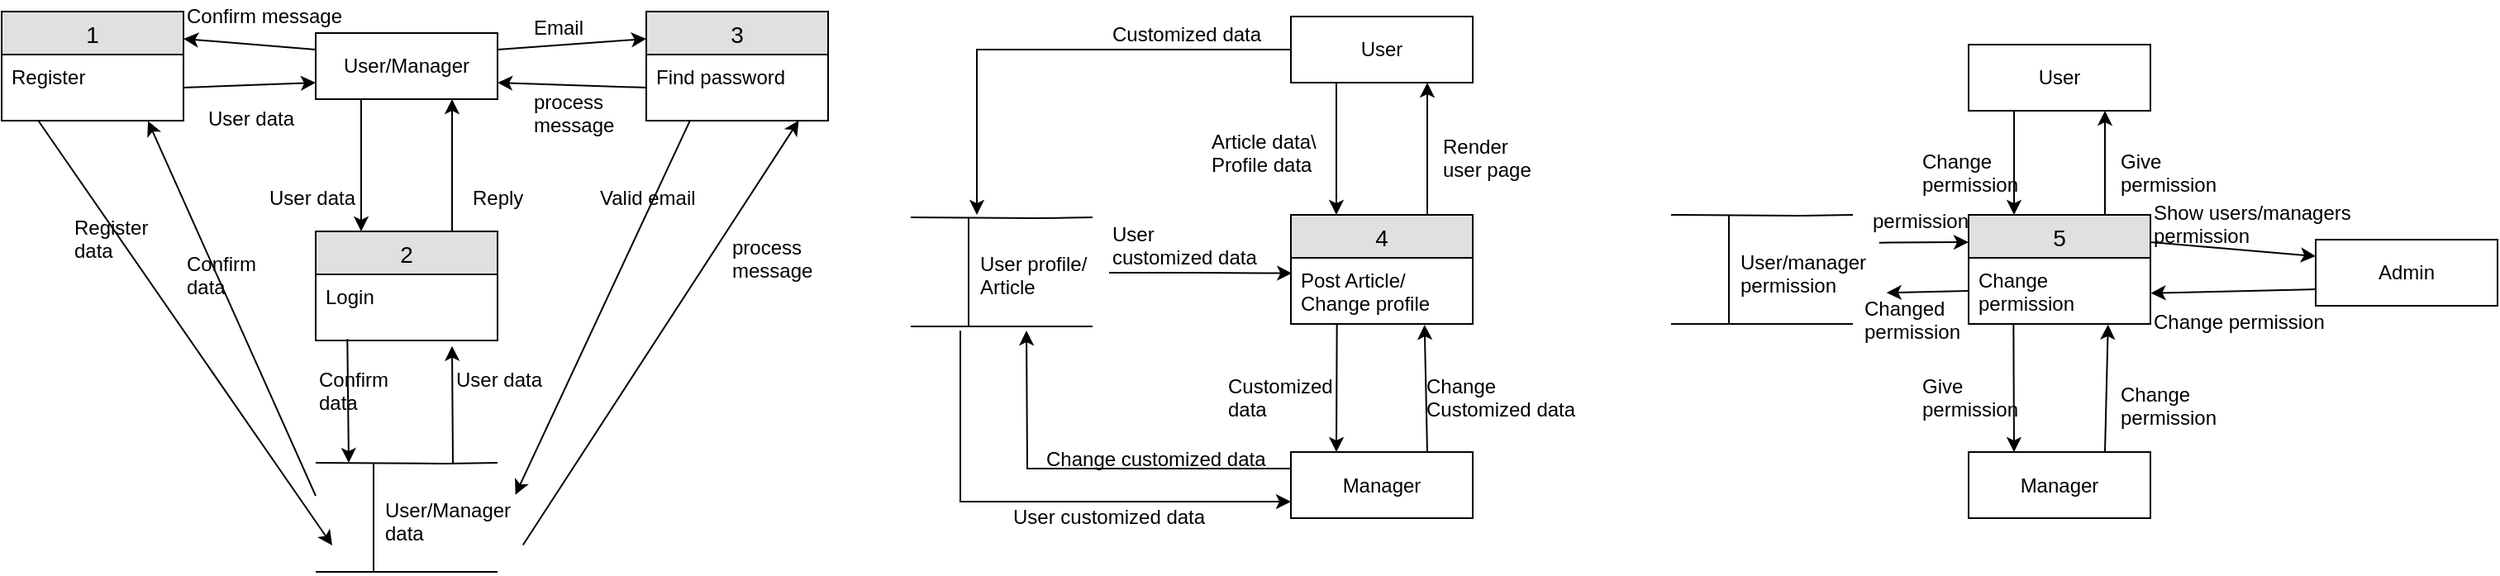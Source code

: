 <mxfile version="12.1.7" type="github" pages="1"><diagram id="gB_fvh7W5Zpc_XYwcp5P" name="Page-1"><mxGraphModel dx="2000" dy="650" grid="1" gridSize="10" guides="1" tooltips="1" connect="1" arrows="1" fold="1" page="1" pageScale="1" pageWidth="827" pageHeight="1169" math="0" shadow="0"><root><mxCell id="0"/><mxCell id="1" parent="0"/><mxCell id="RGApxaB_LFumfMK5pXOs-96" style="edgeStyle=orthogonalEdgeStyle;rounded=0;orthogonalLoop=1;jettySize=auto;html=1;entryX=0;entryY=0.75;entryDx=0;entryDy=0;" edge="1" parent="1" target="RGApxaB_LFumfMK5pXOs-62"><mxGeometry relative="1" as="geometry"><mxPoint x="80" y="350" as="sourcePoint"/><Array as="points"><mxPoint x="80" y="453"/></Array></mxGeometry></mxCell><mxCell id="RGApxaB_LFumfMK5pXOs-16" style="edgeStyle=orthogonalEdgeStyle;rounded=0;orthogonalLoop=1;jettySize=auto;html=1;exitX=0.25;exitY=1;exitDx=0;exitDy=0;entryX=0.25;entryY=0;entryDx=0;entryDy=0;" edge="1" parent="1" source="RGApxaB_LFumfMK5pXOs-2" target="RGApxaB_LFumfMK5pXOs-9"><mxGeometry relative="1" as="geometry"/></mxCell><mxCell id="RGApxaB_LFumfMK5pXOs-2" value="User/Manager" style="rounded=0;whiteSpace=wrap;html=1;" vertex="1" parent="1"><mxGeometry x="-310" y="170" width="110" height="40" as="geometry"/></mxCell><mxCell id="RGApxaB_LFumfMK5pXOs-3" value="3" style="swimlane;fontStyle=0;childLayout=stackLayout;horizontal=1;startSize=26;fillColor=#e0e0e0;horizontalStack=0;resizeParent=1;resizeParentMax=0;resizeLast=0;collapsible=1;marginBottom=0;swimlaneFillColor=#ffffff;align=center;fontSize=14;" vertex="1" parent="1"><mxGeometry x="-110" y="157" width="110" height="66" as="geometry"/></mxCell><mxCell id="RGApxaB_LFumfMK5pXOs-4" value="Find password" style="text;strokeColor=none;fillColor=none;spacingLeft=4;spacingRight=4;overflow=hidden;rotatable=0;points=[[0,0.5],[1,0.5]];portConstraint=eastwest;fontSize=12;" vertex="1" parent="RGApxaB_LFumfMK5pXOs-3"><mxGeometry y="26" width="110" height="40" as="geometry"/></mxCell><mxCell id="RGApxaB_LFumfMK5pXOs-18" style="edgeStyle=orthogonalEdgeStyle;rounded=0;orthogonalLoop=1;jettySize=auto;html=1;exitX=0.75;exitY=0;exitDx=0;exitDy=0;entryX=0.75;entryY=1;entryDx=0;entryDy=0;" edge="1" parent="1" source="RGApxaB_LFumfMK5pXOs-9" target="RGApxaB_LFumfMK5pXOs-2"><mxGeometry relative="1" as="geometry"/></mxCell><mxCell id="RGApxaB_LFumfMK5pXOs-9" value="2" style="swimlane;fontStyle=0;childLayout=stackLayout;horizontal=1;startSize=26;fillColor=#e0e0e0;horizontalStack=0;resizeParent=1;resizeParentMax=0;resizeLast=0;collapsible=1;marginBottom=0;swimlaneFillColor=#ffffff;align=center;fontSize=14;" vertex="1" parent="1"><mxGeometry x="-310" y="290" width="110" height="66" as="geometry"/></mxCell><mxCell id="RGApxaB_LFumfMK5pXOs-10" value="Login" style="text;strokeColor=none;fillColor=none;spacingLeft=4;spacingRight=4;overflow=hidden;rotatable=0;points=[[0,0.5],[1,0.5]];portConstraint=eastwest;fontSize=12;" vertex="1" parent="RGApxaB_LFumfMK5pXOs-9"><mxGeometry y="26" width="110" height="40" as="geometry"/></mxCell><mxCell id="RGApxaB_LFumfMK5pXOs-11" value="" style="endArrow=none;html=1;" edge="1" parent="1"><mxGeometry width="50" height="50" relative="1" as="geometry"><mxPoint x="-310" y="430" as="sourcePoint"/><mxPoint x="-200" y="430" as="targetPoint"/><Array as="points"><mxPoint x="-225" y="430.5"/></Array></mxGeometry></mxCell><mxCell id="RGApxaB_LFumfMK5pXOs-12" value="" style="endArrow=none;html=1;" edge="1" parent="1"><mxGeometry width="50" height="50" relative="1" as="geometry"><mxPoint x="-310" y="496" as="sourcePoint"/><mxPoint x="-200" y="496" as="targetPoint"/></mxGeometry></mxCell><mxCell id="RGApxaB_LFumfMK5pXOs-13" value="" style="endArrow=none;html=1;" edge="1" parent="1"><mxGeometry width="50" height="50" relative="1" as="geometry"><mxPoint x="-275" y="495.5" as="sourcePoint"/><mxPoint x="-275" y="430.5" as="targetPoint"/></mxGeometry></mxCell><mxCell id="RGApxaB_LFumfMK5pXOs-15" value="User/Manager&lt;br&gt;data" style="text;html=1;resizable=0;points=[];autosize=1;align=left;verticalAlign=top;spacingTop=-4;" vertex="1" parent="1"><mxGeometry x="-270" y="448.5" width="90" height="30" as="geometry"/></mxCell><mxCell id="RGApxaB_LFumfMK5pXOs-28" value="1" style="swimlane;fontStyle=0;childLayout=stackLayout;horizontal=1;startSize=26;fillColor=#e0e0e0;horizontalStack=0;resizeParent=1;resizeParentMax=0;resizeLast=0;collapsible=1;marginBottom=0;swimlaneFillColor=#ffffff;align=center;fontSize=14;" vertex="1" parent="1"><mxGeometry x="-500" y="157" width="110" height="66" as="geometry"/></mxCell><mxCell id="RGApxaB_LFumfMK5pXOs-29" value="Register" style="text;strokeColor=none;fillColor=none;spacingLeft=4;spacingRight=4;overflow=hidden;rotatable=0;points=[[0,0.5],[1,0.5]];portConstraint=eastwest;fontSize=12;" vertex="1" parent="RGApxaB_LFumfMK5pXOs-28"><mxGeometry y="26" width="110" height="40" as="geometry"/></mxCell><mxCell id="RGApxaB_LFumfMK5pXOs-30" value="" style="endArrow=classic;html=1;exitX=0;exitY=0.25;exitDx=0;exitDy=0;entryX=1;entryY=0.25;entryDx=0;entryDy=0;" edge="1" parent="1" source="RGApxaB_LFumfMK5pXOs-2" target="RGApxaB_LFumfMK5pXOs-28"><mxGeometry width="50" height="50" relative="1" as="geometry"><mxPoint x="-500" y="570" as="sourcePoint"/><mxPoint x="-450" y="520" as="targetPoint"/></mxGeometry></mxCell><mxCell id="RGApxaB_LFumfMK5pXOs-31" value="" style="endArrow=classic;html=1;entryX=0;entryY=0.75;entryDx=0;entryDy=0;exitX=1;exitY=0.5;exitDx=0;exitDy=0;" edge="1" parent="1" source="RGApxaB_LFumfMK5pXOs-29" target="RGApxaB_LFumfMK5pXOs-2"><mxGeometry width="50" height="50" relative="1" as="geometry"><mxPoint x="-500" y="570" as="sourcePoint"/><mxPoint x="-450" y="520" as="targetPoint"/></mxGeometry></mxCell><mxCell id="RGApxaB_LFumfMK5pXOs-32" value="Confirm message" style="text;html=1;resizable=0;points=[];autosize=1;align=left;verticalAlign=top;spacingTop=-4;" vertex="1" parent="1"><mxGeometry x="-390" y="150" width="110" height="20" as="geometry"/></mxCell><mxCell id="RGApxaB_LFumfMK5pXOs-33" value="User data" style="text;html=1;resizable=0;points=[];autosize=1;align=left;verticalAlign=top;spacingTop=-4;" vertex="1" parent="1"><mxGeometry x="-377" y="212" width="70" height="20" as="geometry"/></mxCell><mxCell id="RGApxaB_LFumfMK5pXOs-34" value="" style="endArrow=classic;html=1;entryX=0;entryY=0.25;entryDx=0;entryDy=0;exitX=1;exitY=0.25;exitDx=0;exitDy=0;" edge="1" parent="1" source="RGApxaB_LFumfMK5pXOs-2" target="RGApxaB_LFumfMK5pXOs-3"><mxGeometry width="50" height="50" relative="1" as="geometry"><mxPoint x="-500" y="570" as="sourcePoint"/><mxPoint x="-450" y="520" as="targetPoint"/></mxGeometry></mxCell><mxCell id="RGApxaB_LFumfMK5pXOs-35" value="Email" style="text;html=1;resizable=0;points=[];autosize=1;align=left;verticalAlign=top;spacingTop=-4;" vertex="1" parent="1"><mxGeometry x="-180" y="157" width="50" height="20" as="geometry"/></mxCell><mxCell id="RGApxaB_LFumfMK5pXOs-36" value="" style="endArrow=classic;html=1;entryX=1;entryY=0.75;entryDx=0;entryDy=0;exitX=0;exitY=0.5;exitDx=0;exitDy=0;" edge="1" parent="1" source="RGApxaB_LFumfMK5pXOs-4" target="RGApxaB_LFumfMK5pXOs-2"><mxGeometry width="50" height="50" relative="1" as="geometry"><mxPoint x="-140" y="315" as="sourcePoint"/><mxPoint x="-90" y="265" as="targetPoint"/></mxGeometry></mxCell><mxCell id="RGApxaB_LFumfMK5pXOs-37" value="process&lt;br&gt;message" style="text;html=1;resizable=0;points=[];autosize=1;align=left;verticalAlign=top;spacingTop=-4;" vertex="1" parent="1"><mxGeometry x="-180" y="202" width="60" height="30" as="geometry"/></mxCell><mxCell id="RGApxaB_LFumfMK5pXOs-38" value="User data" style="text;html=1;resizable=0;points=[];autosize=1;align=left;verticalAlign=top;spacingTop=-4;" vertex="1" parent="1"><mxGeometry x="-340" y="260" width="70" height="20" as="geometry"/></mxCell><mxCell id="RGApxaB_LFumfMK5pXOs-39" value="Reply" style="text;html=1;resizable=0;points=[];autosize=1;align=left;verticalAlign=top;spacingTop=-4;" vertex="1" parent="1"><mxGeometry x="-217" y="260" width="50" height="20" as="geometry"/></mxCell><mxCell id="RGApxaB_LFumfMK5pXOs-40" value="" style="endArrow=classic;html=1;exitX=0.174;exitY=0.979;exitDx=0;exitDy=0;exitPerimeter=0;" edge="1" parent="1" source="RGApxaB_LFumfMK5pXOs-10"><mxGeometry width="50" height="50" relative="1" as="geometry"><mxPoint x="-500" y="570" as="sourcePoint"/><mxPoint x="-290" y="430" as="targetPoint"/></mxGeometry></mxCell><mxCell id="RGApxaB_LFumfMK5pXOs-41" value="Confirm&lt;br&gt;data" style="text;html=1;resizable=0;points=[];autosize=1;align=left;verticalAlign=top;spacingTop=-4;" vertex="1" parent="1"><mxGeometry x="-310" y="370" width="60" height="30" as="geometry"/></mxCell><mxCell id="RGApxaB_LFumfMK5pXOs-42" value="" style="endArrow=classic;html=1;entryX=0.75;entryY=1.083;entryDx=0;entryDy=0;entryPerimeter=0;" edge="1" parent="1" target="RGApxaB_LFumfMK5pXOs-10"><mxGeometry width="50" height="50" relative="1" as="geometry"><mxPoint x="-227" y="430" as="sourcePoint"/><mxPoint x="-450" y="520" as="targetPoint"/></mxGeometry></mxCell><mxCell id="RGApxaB_LFumfMK5pXOs-43" value="User data" style="text;html=1;resizable=0;points=[];autosize=1;align=left;verticalAlign=top;spacingTop=-4;" vertex="1" parent="1"><mxGeometry x="-227" y="370" width="70" height="20" as="geometry"/></mxCell><mxCell id="RGApxaB_LFumfMK5pXOs-44" value="" style="endArrow=classic;html=1;entryX=0.898;entryY=0.028;entryDx=0;entryDy=0;entryPerimeter=0;exitX=0.24;exitY=1.002;exitDx=0;exitDy=0;exitPerimeter=0;" edge="1" parent="1" source="RGApxaB_LFumfMK5pXOs-4" target="RGApxaB_LFumfMK5pXOs-15"><mxGeometry width="50" height="50" relative="1" as="geometry"><mxPoint x="-75" y="227" as="sourcePoint"/><mxPoint x="-200" y="440" as="targetPoint"/></mxGeometry></mxCell><mxCell id="RGApxaB_LFumfMK5pXOs-45" value="Valid email" style="text;html=1;resizable=0;points=[];autosize=1;align=left;verticalAlign=top;spacingTop=-4;" vertex="1" parent="1"><mxGeometry x="-140" y="260" width="70" height="20" as="geometry"/></mxCell><mxCell id="RGApxaB_LFumfMK5pXOs-48" value="" style="endArrow=classic;html=1;entryX=0.839;entryY=0.996;entryDx=0;entryDy=0;entryPerimeter=0;exitX=0.949;exitY=1.043;exitDx=0;exitDy=0;exitPerimeter=0;" edge="1" parent="1" source="RGApxaB_LFumfMK5pXOs-15" target="RGApxaB_LFumfMK5pXOs-4"><mxGeometry width="50" height="50" relative="1" as="geometry"><mxPoint x="-500" y="570" as="sourcePoint"/><mxPoint x="-450" y="520" as="targetPoint"/></mxGeometry></mxCell><mxCell id="RGApxaB_LFumfMK5pXOs-49" value="&lt;span style=&quot;text-align: center ; white-space: normal&quot;&gt;process&lt;/span&gt;&lt;br style=&quot;box-sizing: content-box ; text-align: center ; white-space: normal&quot;&gt;&lt;span style=&quot;text-align: center ; white-space: normal&quot;&gt;message&lt;/span&gt;" style="text;html=1;resizable=0;points=[];autosize=1;align=left;verticalAlign=top;spacingTop=-4;" vertex="1" parent="1"><mxGeometry x="-60" y="290" width="60" height="30" as="geometry"/></mxCell><mxCell id="RGApxaB_LFumfMK5pXOs-52" value="" style="endArrow=classic;html=1;entryX=0.805;entryY=1.006;entryDx=0;entryDy=0;entryPerimeter=0;" edge="1" parent="1" target="RGApxaB_LFumfMK5pXOs-29"><mxGeometry width="50" height="50" relative="1" as="geometry"><mxPoint x="-310" y="450" as="sourcePoint"/><mxPoint x="-450" y="520" as="targetPoint"/></mxGeometry></mxCell><mxCell id="RGApxaB_LFumfMK5pXOs-56" value="Confirm&lt;br&gt;data" style="text;html=1;resizable=0;points=[];autosize=1;align=left;verticalAlign=top;spacingTop=-4;" vertex="1" parent="1"><mxGeometry x="-390" y="300" width="60" height="30" as="geometry"/></mxCell><mxCell id="RGApxaB_LFumfMK5pXOs-57" value="" style="endArrow=classic;html=1;exitX=0.203;exitY=1.006;exitDx=0;exitDy=0;exitPerimeter=0;" edge="1" parent="1" source="RGApxaB_LFumfMK5pXOs-29"><mxGeometry width="50" height="50" relative="1" as="geometry"><mxPoint x="-500" y="570" as="sourcePoint"/><mxPoint x="-300" y="480" as="targetPoint"/></mxGeometry></mxCell><mxCell id="RGApxaB_LFumfMK5pXOs-58" value="Register&lt;br&gt;data" style="text;html=1;resizable=0;points=[];autosize=1;align=left;verticalAlign=top;spacingTop=-4;" vertex="1" parent="1"><mxGeometry x="-458" y="278" width="60" height="30" as="geometry"/></mxCell><mxCell id="RGApxaB_LFumfMK5pXOs-68" style="edgeStyle=orthogonalEdgeStyle;rounded=0;orthogonalLoop=1;jettySize=auto;html=1;exitX=0.75;exitY=0;exitDx=0;exitDy=0;entryX=0.75;entryY=1;entryDx=0;entryDy=0;" edge="1" parent="1" source="RGApxaB_LFumfMK5pXOs-59" target="RGApxaB_LFumfMK5pXOs-61"><mxGeometry relative="1" as="geometry"/></mxCell><mxCell id="RGApxaB_LFumfMK5pXOs-59" value="4" style="swimlane;fontStyle=0;childLayout=stackLayout;horizontal=1;startSize=26;fillColor=#e0e0e0;horizontalStack=0;resizeParent=1;resizeParentMax=0;resizeLast=0;collapsible=1;marginBottom=0;swimlaneFillColor=#ffffff;align=center;fontSize=14;" vertex="1" parent="1"><mxGeometry x="280" y="280" width="110" height="66" as="geometry"/></mxCell><mxCell id="RGApxaB_LFumfMK5pXOs-60" value="Post Article/&#10;Change profile" style="text;strokeColor=none;fillColor=none;spacingLeft=4;spacingRight=4;overflow=hidden;rotatable=0;points=[[0,0.5],[1,0.5]];portConstraint=eastwest;fontSize=12;" vertex="1" parent="RGApxaB_LFumfMK5pXOs-59"><mxGeometry y="26" width="110" height="40" as="geometry"/></mxCell><mxCell id="RGApxaB_LFumfMK5pXOs-63" style="edgeStyle=orthogonalEdgeStyle;rounded=0;orthogonalLoop=1;jettySize=auto;html=1;exitX=0.25;exitY=1;exitDx=0;exitDy=0;entryX=0.25;entryY=0;entryDx=0;entryDy=0;" edge="1" parent="1" source="RGApxaB_LFumfMK5pXOs-61" target="RGApxaB_LFumfMK5pXOs-59"><mxGeometry relative="1" as="geometry"/></mxCell><mxCell id="RGApxaB_LFumfMK5pXOs-87" style="edgeStyle=orthogonalEdgeStyle;rounded=0;orthogonalLoop=1;jettySize=auto;html=1;exitX=0;exitY=0.5;exitDx=0;exitDy=0;" edge="1" parent="1" source="RGApxaB_LFumfMK5pXOs-61"><mxGeometry relative="1" as="geometry"><mxPoint x="90" y="280" as="targetPoint"/><Array as="points"><mxPoint x="90" y="180"/><mxPoint x="90" y="280"/></Array></mxGeometry></mxCell><mxCell id="RGApxaB_LFumfMK5pXOs-61" value="User" style="rounded=0;whiteSpace=wrap;html=1;" vertex="1" parent="1"><mxGeometry x="280" y="160" width="110" height="40" as="geometry"/></mxCell><mxCell id="RGApxaB_LFumfMK5pXOs-92" style="edgeStyle=orthogonalEdgeStyle;rounded=0;orthogonalLoop=1;jettySize=auto;html=1;exitX=0;exitY=0.25;exitDx=0;exitDy=0;" edge="1" parent="1" source="RGApxaB_LFumfMK5pXOs-62"><mxGeometry relative="1" as="geometry"><mxPoint x="120" y="350" as="targetPoint"/></mxGeometry></mxCell><mxCell id="RGApxaB_LFumfMK5pXOs-62" value="Manager" style="rounded=0;whiteSpace=wrap;html=1;" vertex="1" parent="1"><mxGeometry x="280" y="423.5" width="110" height="40" as="geometry"/></mxCell><mxCell id="RGApxaB_LFumfMK5pXOs-67" value="Article data\&lt;br&gt;Profile data" style="text;html=1;" vertex="1" parent="1"><mxGeometry x="230" y="222" width="68" height="30" as="geometry"/></mxCell><mxCell id="RGApxaB_LFumfMK5pXOs-70" value="Render&lt;br&gt;user page" style="text;html=1;" vertex="1" parent="1"><mxGeometry x="370" y="225" width="50" height="30" as="geometry"/></mxCell><mxCell id="RGApxaB_LFumfMK5pXOs-72" value="" style="endArrow=classic;html=1;entryX=0.25;entryY=0;entryDx=0;entryDy=0;exitX=0.253;exitY=0.99;exitDx=0;exitDy=0;exitPerimeter=0;" edge="1" parent="1" source="RGApxaB_LFumfMK5pXOs-60" target="RGApxaB_LFumfMK5pXOs-62"><mxGeometry width="50" height="50" relative="1" as="geometry"><mxPoint x="308" y="350" as="sourcePoint"/><mxPoint x="-450" y="520" as="targetPoint"/></mxGeometry></mxCell><mxCell id="RGApxaB_LFumfMK5pXOs-74" value="" style="endArrow=classic;html=1;exitX=0.75;exitY=0;exitDx=0;exitDy=0;entryX=0.735;entryY=1.013;entryDx=0;entryDy=0;entryPerimeter=0;" edge="1" parent="1" source="RGApxaB_LFumfMK5pXOs-62" target="RGApxaB_LFumfMK5pXOs-60"><mxGeometry width="50" height="50" relative="1" as="geometry"><mxPoint x="360" y="419" as="sourcePoint"/><mxPoint x="360" y="350" as="targetPoint"/></mxGeometry></mxCell><mxCell id="RGApxaB_LFumfMK5pXOs-75" value="Customized&lt;br&gt;data" style="text;html=1;" vertex="1" parent="1"><mxGeometry x="240" y="370" width="70" height="30" as="geometry"/></mxCell><mxCell id="RGApxaB_LFumfMK5pXOs-76" value="Change&lt;br&gt;Customized data" style="text;html=1;" vertex="1" parent="1"><mxGeometry x="360" y="370" width="90" height="30" as="geometry"/></mxCell><mxCell id="RGApxaB_LFumfMK5pXOs-82" value="" style="endArrow=none;html=1;" edge="1" parent="1"><mxGeometry width="50" height="50" relative="1" as="geometry"><mxPoint x="50" y="281.5" as="sourcePoint"/><mxPoint x="160" y="281.5" as="targetPoint"/><Array as="points"><mxPoint x="135" y="282"/></Array></mxGeometry></mxCell><mxCell id="RGApxaB_LFumfMK5pXOs-83" value="" style="endArrow=none;html=1;" edge="1" parent="1"><mxGeometry width="50" height="50" relative="1" as="geometry"><mxPoint x="50" y="347.5" as="sourcePoint"/><mxPoint x="160" y="347.5" as="targetPoint"/></mxGeometry></mxCell><mxCell id="RGApxaB_LFumfMK5pXOs-84" value="" style="endArrow=none;html=1;" edge="1" parent="1"><mxGeometry width="50" height="50" relative="1" as="geometry"><mxPoint x="85" y="347.0" as="sourcePoint"/><mxPoint x="85" y="282.0" as="targetPoint"/></mxGeometry></mxCell><mxCell id="RGApxaB_LFumfMK5pXOs-90" value="" style="edgeStyle=orthogonalEdgeStyle;rounded=0;orthogonalLoop=1;jettySize=auto;html=1;entryX=0.006;entryY=0.233;entryDx=0;entryDy=0;entryPerimeter=0;" edge="1" parent="1" source="RGApxaB_LFumfMK5pXOs-85" target="RGApxaB_LFumfMK5pXOs-60"><mxGeometry relative="1" as="geometry"/></mxCell><mxCell id="RGApxaB_LFumfMK5pXOs-85" value="&lt;span style=&quot;text-align: center&quot;&gt;User profile/&lt;/span&gt;&lt;br style=&quot;box-sizing: content-box ; padding: 0px ; margin: 0px ; text-align: center&quot;&gt;&lt;span style=&quot;text-align: center&quot;&gt;Article&lt;/span&gt;" style="text;html=1;resizable=0;points=[];autosize=1;align=left;verticalAlign=top;spacingTop=-4;" vertex="1" parent="1"><mxGeometry x="90" y="300" width="80" height="30" as="geometry"/></mxCell><mxCell id="RGApxaB_LFumfMK5pXOs-89" value="Customized data" style="text;html=1;" vertex="1" parent="1"><mxGeometry x="170" y="157" width="120" height="30" as="geometry"/></mxCell><mxCell id="RGApxaB_LFumfMK5pXOs-91" value="User&lt;br&gt;customized data" style="text;html=1;" vertex="1" parent="1"><mxGeometry x="170" y="278" width="120" height="30" as="geometry"/></mxCell><mxCell id="RGApxaB_LFumfMK5pXOs-93" value="Change customized data" style="text;html=1;" vertex="1" parent="1"><mxGeometry x="130" y="413.5" width="160" height="30" as="geometry"/></mxCell><mxCell id="RGApxaB_LFumfMK5pXOs-99" value="User customized data" style="text;html=1;" vertex="1" parent="1"><mxGeometry x="110" y="448.5" width="140" height="30" as="geometry"/></mxCell><mxCell id="RGApxaB_LFumfMK5pXOs-115" style="edgeStyle=orthogonalEdgeStyle;rounded=0;orthogonalLoop=1;jettySize=auto;html=1;exitX=0.75;exitY=0;exitDx=0;exitDy=0;entryX=0.75;entryY=1;entryDx=0;entryDy=0;" edge="1" parent="1" source="RGApxaB_LFumfMK5pXOs-100" target="RGApxaB_LFumfMK5pXOs-102"><mxGeometry relative="1" as="geometry"/></mxCell><mxCell id="RGApxaB_LFumfMK5pXOs-100" value="5" style="swimlane;fontStyle=0;childLayout=stackLayout;horizontal=1;startSize=26;fillColor=#e0e0e0;horizontalStack=0;resizeParent=1;resizeParentMax=0;resizeLast=0;collapsible=1;marginBottom=0;swimlaneFillColor=#ffffff;align=center;fontSize=14;" vertex="1" parent="1"><mxGeometry x="690" y="280" width="110" height="66" as="geometry"/></mxCell><mxCell id="RGApxaB_LFumfMK5pXOs-101" value="Change&#10;permission" style="text;strokeColor=none;fillColor=none;spacingLeft=4;spacingRight=4;overflow=hidden;rotatable=0;points=[[0,0.5],[1,0.5]];portConstraint=eastwest;fontSize=12;" vertex="1" parent="RGApxaB_LFumfMK5pXOs-100"><mxGeometry y="26" width="110" height="40" as="geometry"/></mxCell><mxCell id="RGApxaB_LFumfMK5pXOs-114" style="edgeStyle=orthogonalEdgeStyle;rounded=0;orthogonalLoop=1;jettySize=auto;html=1;exitX=0.25;exitY=1;exitDx=0;exitDy=0;entryX=0.25;entryY=0;entryDx=0;entryDy=0;" edge="1" parent="1" source="RGApxaB_LFumfMK5pXOs-102" target="RGApxaB_LFumfMK5pXOs-100"><mxGeometry relative="1" as="geometry"/></mxCell><mxCell id="RGApxaB_LFumfMK5pXOs-102" value="User" style="rounded=0;whiteSpace=wrap;html=1;" vertex="1" parent="1"><mxGeometry x="690" y="177" width="110" height="40" as="geometry"/></mxCell><mxCell id="RGApxaB_LFumfMK5pXOs-104" value="Admin" style="rounded=0;whiteSpace=wrap;html=1;" vertex="1" parent="1"><mxGeometry x="900" y="295" width="110" height="40" as="geometry"/></mxCell><mxCell id="RGApxaB_LFumfMK5pXOs-105" value="Manager" style="rounded=0;whiteSpace=wrap;html=1;" vertex="1" parent="1"><mxGeometry x="690" y="423.5" width="110" height="40" as="geometry"/></mxCell><mxCell id="RGApxaB_LFumfMK5pXOs-106" value="" style="endArrow=classic;html=1;entryX=0;entryY=0.25;entryDx=0;entryDy=0;exitX=1;exitY=0.25;exitDx=0;exitDy=0;" edge="1" parent="1" source="RGApxaB_LFumfMK5pXOs-100" target="RGApxaB_LFumfMK5pXOs-104"><mxGeometry width="50" height="50" relative="1" as="geometry"><mxPoint x="220" y="570" as="sourcePoint"/><mxPoint x="270" y="520" as="targetPoint"/></mxGeometry></mxCell><mxCell id="RGApxaB_LFumfMK5pXOs-108" value="Change permission" style="text;html=1;" vertex="1" parent="1"><mxGeometry x="800" y="331" width="130" height="30" as="geometry"/></mxCell><mxCell id="RGApxaB_LFumfMK5pXOs-109" value="" style="endArrow=classic;html=1;entryX=1.002;entryY=0.535;entryDx=0;entryDy=0;entryPerimeter=0;exitX=0;exitY=0.75;exitDx=0;exitDy=0;" edge="1" parent="1" source="RGApxaB_LFumfMK5pXOs-104" target="RGApxaB_LFumfMK5pXOs-101"><mxGeometry width="50" height="50" relative="1" as="geometry"><mxPoint x="220" y="570" as="sourcePoint"/><mxPoint x="270" y="520" as="targetPoint"/></mxGeometry></mxCell><mxCell id="RGApxaB_LFumfMK5pXOs-111" value="Show users/managers&lt;br&gt;permission" style="text;html=1;" vertex="1" parent="1"><mxGeometry x="800" y="265" width="120" height="30" as="geometry"/></mxCell><mxCell id="RGApxaB_LFumfMK5pXOs-116" value="Change&lt;br&gt;permission" style="text;html=1;" vertex="1" parent="1"><mxGeometry x="660" y="233.5" width="60" height="30" as="geometry"/></mxCell><mxCell id="RGApxaB_LFumfMK5pXOs-117" value="Give&lt;br&gt;permission" style="text;html=1;" vertex="1" parent="1"><mxGeometry x="780" y="233.5" width="60" height="30" as="geometry"/></mxCell><mxCell id="RGApxaB_LFumfMK5pXOs-118" value="" style="endArrow=classic;html=1;entryX=0.25;entryY=0;entryDx=0;entryDy=0;exitX=0.247;exitY=1;exitDx=0;exitDy=0;exitPerimeter=0;" edge="1" parent="1" source="RGApxaB_LFumfMK5pXOs-101" target="RGApxaB_LFumfMK5pXOs-105"><mxGeometry width="50" height="50" relative="1" as="geometry"><mxPoint x="500" y="570" as="sourcePoint"/><mxPoint x="550" y="520" as="targetPoint"/></mxGeometry></mxCell><mxCell id="RGApxaB_LFumfMK5pXOs-119" value="" style="endArrow=classic;html=1;entryX=0.767;entryY=1.01;entryDx=0;entryDy=0;entryPerimeter=0;exitX=0.75;exitY=0;exitDx=0;exitDy=0;" edge="1" parent="1" source="RGApxaB_LFumfMK5pXOs-105" target="RGApxaB_LFumfMK5pXOs-101"><mxGeometry width="50" height="50" relative="1" as="geometry"><mxPoint x="500" y="570" as="sourcePoint"/><mxPoint x="550" y="520" as="targetPoint"/></mxGeometry></mxCell><mxCell id="RGApxaB_LFumfMK5pXOs-120" value="Give&lt;br&gt;permission" style="text;html=1;" vertex="1" parent="1"><mxGeometry x="660" y="370" width="50" height="30" as="geometry"/></mxCell><mxCell id="RGApxaB_LFumfMK5pXOs-121" value="Change&lt;br&gt;permission" style="text;html=1;" vertex="1" parent="1"><mxGeometry x="780" y="375" width="60" height="30" as="geometry"/></mxCell><mxCell id="RGApxaB_LFumfMK5pXOs-122" value="" style="endArrow=none;html=1;" edge="1" parent="1"><mxGeometry width="50" height="50" relative="1" as="geometry"><mxPoint x="510" y="280" as="sourcePoint"/><mxPoint x="620" y="280" as="targetPoint"/><Array as="points"><mxPoint x="595" y="280.5"/></Array></mxGeometry></mxCell><mxCell id="RGApxaB_LFumfMK5pXOs-123" value="" style="endArrow=none;html=1;" edge="1" parent="1"><mxGeometry width="50" height="50" relative="1" as="geometry"><mxPoint x="510" y="346" as="sourcePoint"/><mxPoint x="620" y="346" as="targetPoint"/></mxGeometry></mxCell><mxCell id="RGApxaB_LFumfMK5pXOs-124" value="" style="endArrow=none;html=1;" edge="1" parent="1"><mxGeometry width="50" height="50" relative="1" as="geometry"><mxPoint x="545" y="345.5" as="sourcePoint"/><mxPoint x="545" y="280.5" as="targetPoint"/></mxGeometry></mxCell><mxCell id="RGApxaB_LFumfMK5pXOs-125" value="&lt;span style=&quot;text-align: center&quot;&gt;User/manager&lt;/span&gt;&lt;br style=&quot;box-sizing: content-box ; padding: 0px ; margin: 0px ; text-align: center&quot;&gt;&lt;span style=&quot;text-align: center&quot;&gt;permission&lt;/span&gt;" style="text;html=1;resizable=0;points=[];autosize=1;align=left;verticalAlign=top;spacingTop=-4;" vertex="1" parent="1"><mxGeometry x="550" y="298.5" width="90" height="30" as="geometry"/></mxCell><mxCell id="RGApxaB_LFumfMK5pXOs-126" value="" style="endArrow=classic;html=1;entryX=0;entryY=0.25;entryDx=0;entryDy=0;exitX=0.954;exitY=-0.055;exitDx=0;exitDy=0;exitPerimeter=0;" edge="1" parent="1" source="RGApxaB_LFumfMK5pXOs-125" target="RGApxaB_LFumfMK5pXOs-100"><mxGeometry width="50" height="50" relative="1" as="geometry"><mxPoint x="-10" y="570" as="sourcePoint"/><mxPoint x="40" y="520" as="targetPoint"/></mxGeometry></mxCell><mxCell id="RGApxaB_LFumfMK5pXOs-127" value="" style="endArrow=classic;html=1;exitX=0;exitY=0.5;exitDx=0;exitDy=0;entryX=1.004;entryY=0.955;entryDx=0;entryDy=0;entryPerimeter=0;" edge="1" parent="1" source="RGApxaB_LFumfMK5pXOs-101" target="RGApxaB_LFumfMK5pXOs-125"><mxGeometry width="50" height="50" relative="1" as="geometry"><mxPoint x="-10" y="570" as="sourcePoint"/><mxPoint x="633" y="324" as="targetPoint"/></mxGeometry></mxCell><mxCell id="RGApxaB_LFumfMK5pXOs-128" value="permission" style="text;html=1;" vertex="1" parent="1"><mxGeometry x="630" y="270" width="60" height="30" as="geometry"/></mxCell><mxCell id="RGApxaB_LFumfMK5pXOs-129" value="Changed&lt;br&gt;permission" style="text;html=1;" vertex="1" parent="1"><mxGeometry x="625" y="323" width="60" height="30" as="geometry"/></mxCell></root></mxGraphModel></diagram></mxfile>